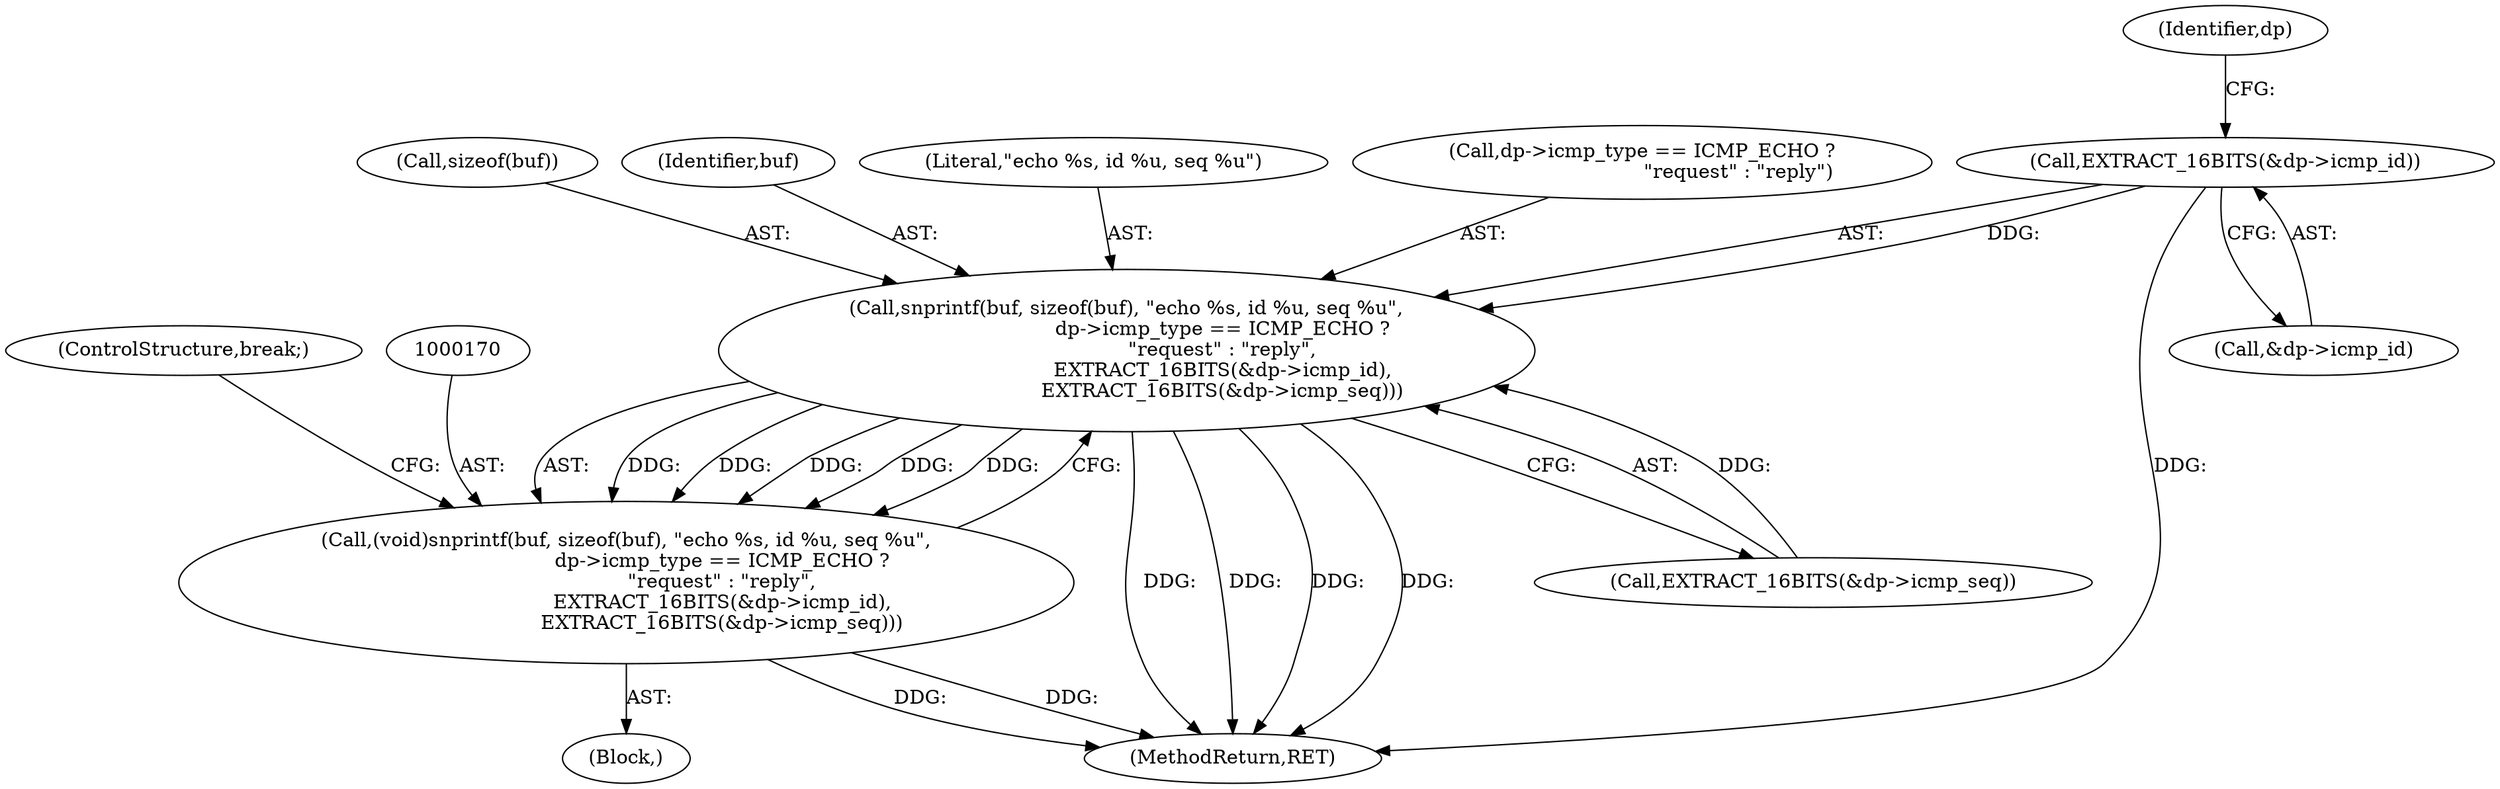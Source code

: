 digraph "0_tcpdump_2b62d1dda41590db29368ec7ba5f4faf3464765a@pointer" {
"1000184" [label="(Call,EXTRACT_16BITS(&dp->icmp_id))"];
"1000171" [label="(Call,snprintf(buf, sizeof(buf), \"echo %s, id %u, seq %u\",\n                               dp->icmp_type == ICMP_ECHO ?\n                               \"request\" : \"reply\",\n                               EXTRACT_16BITS(&dp->icmp_id),\n                               EXTRACT_16BITS(&dp->icmp_seq)))"];
"1000169" [label="(Call,(void)snprintf(buf, sizeof(buf), \"echo %s, id %u, seq %u\",\n                               dp->icmp_type == ICMP_ECHO ?\n                               \"request\" : \"reply\",\n                               EXTRACT_16BITS(&dp->icmp_id),\n                               EXTRACT_16BITS(&dp->icmp_seq)))"];
"1000169" [label="(Call,(void)snprintf(buf, sizeof(buf), \"echo %s, id %u, seq %u\",\n                               dp->icmp_type == ICMP_ECHO ?\n                               \"request\" : \"reply\",\n                               EXTRACT_16BITS(&dp->icmp_id),\n                               EXTRACT_16BITS(&dp->icmp_seq)))"];
"1000194" [label="(ControlStructure,break;)"];
"1000171" [label="(Call,snprintf(buf, sizeof(buf), \"echo %s, id %u, seq %u\",\n                               dp->icmp_type == ICMP_ECHO ?\n                               \"request\" : \"reply\",\n                               EXTRACT_16BITS(&dp->icmp_id),\n                               EXTRACT_16BITS(&dp->icmp_seq)))"];
"1000184" [label="(Call,EXTRACT_16BITS(&dp->icmp_id))"];
"1001260" [label="(MethodReturn,RET)"];
"1000192" [label="(Identifier,dp)"];
"1000173" [label="(Call,sizeof(buf))"];
"1000172" [label="(Identifier,buf)"];
"1000175" [label="(Literal,\"echo %s, id %u, seq %u\")"];
"1000185" [label="(Call,&dp->icmp_id)"];
"1000176" [label="(Call,dp->icmp_type == ICMP_ECHO ?\n                               \"request\" : \"reply\")"];
"1000162" [label="(Block,)"];
"1000189" [label="(Call,EXTRACT_16BITS(&dp->icmp_seq))"];
"1000184" -> "1000171"  [label="AST: "];
"1000184" -> "1000185"  [label="CFG: "];
"1000185" -> "1000184"  [label="AST: "];
"1000192" -> "1000184"  [label="CFG: "];
"1000184" -> "1001260"  [label="DDG: "];
"1000184" -> "1000171"  [label="DDG: "];
"1000171" -> "1000169"  [label="AST: "];
"1000171" -> "1000189"  [label="CFG: "];
"1000172" -> "1000171"  [label="AST: "];
"1000173" -> "1000171"  [label="AST: "];
"1000175" -> "1000171"  [label="AST: "];
"1000176" -> "1000171"  [label="AST: "];
"1000189" -> "1000171"  [label="AST: "];
"1000169" -> "1000171"  [label="CFG: "];
"1000171" -> "1001260"  [label="DDG: "];
"1000171" -> "1001260"  [label="DDG: "];
"1000171" -> "1001260"  [label="DDG: "];
"1000171" -> "1001260"  [label="DDG: "];
"1000171" -> "1000169"  [label="DDG: "];
"1000171" -> "1000169"  [label="DDG: "];
"1000171" -> "1000169"  [label="DDG: "];
"1000171" -> "1000169"  [label="DDG: "];
"1000171" -> "1000169"  [label="DDG: "];
"1000189" -> "1000171"  [label="DDG: "];
"1000169" -> "1000162"  [label="AST: "];
"1000170" -> "1000169"  [label="AST: "];
"1000194" -> "1000169"  [label="CFG: "];
"1000169" -> "1001260"  [label="DDG: "];
"1000169" -> "1001260"  [label="DDG: "];
}
